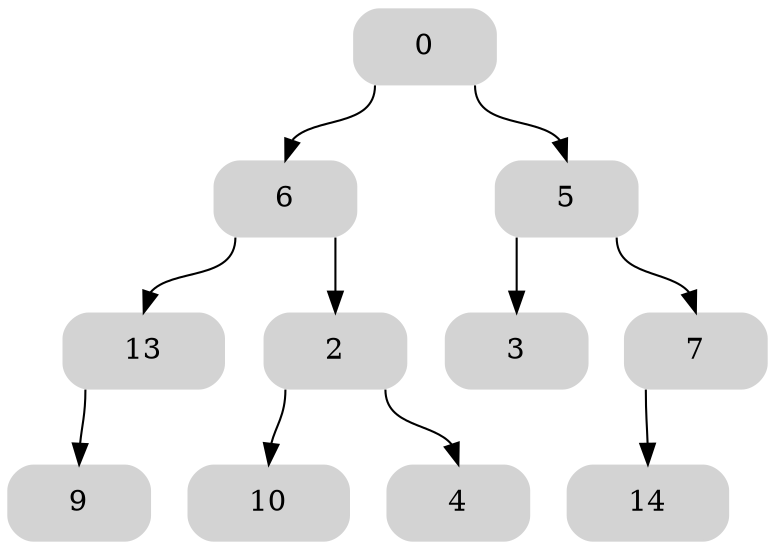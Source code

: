digraph {
	node [color=lightgray fillcolor=lightgray fontcolor=black shape=record style="filled, rounded"]
	4390315792 [label="<l>|<v> 0|<r>"]
	4390315792:l -> 4410876272:v
	4390315792:r -> 4410876032:v
	4410876272 [label="<l>|<v> 6|<r>"]
	4410876272:l -> 4410883808:v
	4410876272:r -> 4410882896:v
	4410876032 [label="<l>|<v> 5|<r>"]
	4410876032:l -> 4410870752:v
	4410876032:r -> 4410872576:v
	4410883808 [label="<l>|<v> 13|<r>"]
	4410883808:l -> 4410871808:v
	4410882896 [label="<l>|<v> 2|<r>"]
	4410882896:l -> 4410868880:v
	4410882896:r -> 4410878672:v
	4410870752 [label="<l>|<v> 3|<r>"]
	4410872576 [label="<l>|<v> 7|<r>"]
	4410872576:l -> 4410873392:v
	4410871808 [label="<l>|<v> 9|<r>"]
	4410868880 [label="<l>|<v> 10|<r>"]
	4410878672 [label="<l>|<v> 4|<r>"]
	4410873392 [label="<l>|<v> 14|<r>"]
}
